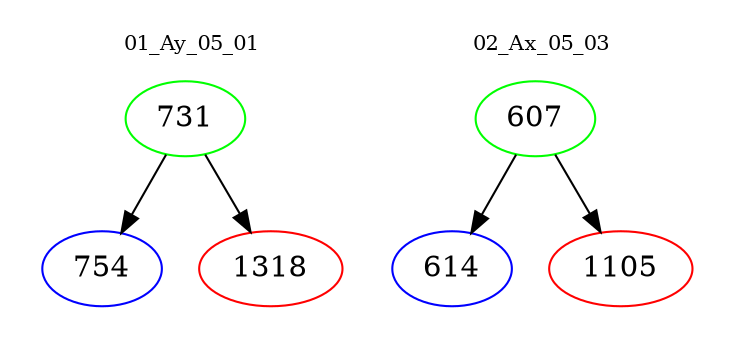 digraph{
subgraph cluster_0 {
color = white
label = "01_Ay_05_01";
fontsize=10;
T0_731 [label="731", color="green"]
T0_731 -> T0_754 [color="black"]
T0_754 [label="754", color="blue"]
T0_731 -> T0_1318 [color="black"]
T0_1318 [label="1318", color="red"]
}
subgraph cluster_1 {
color = white
label = "02_Ax_05_03";
fontsize=10;
T1_607 [label="607", color="green"]
T1_607 -> T1_614 [color="black"]
T1_614 [label="614", color="blue"]
T1_607 -> T1_1105 [color="black"]
T1_1105 [label="1105", color="red"]
}
}

